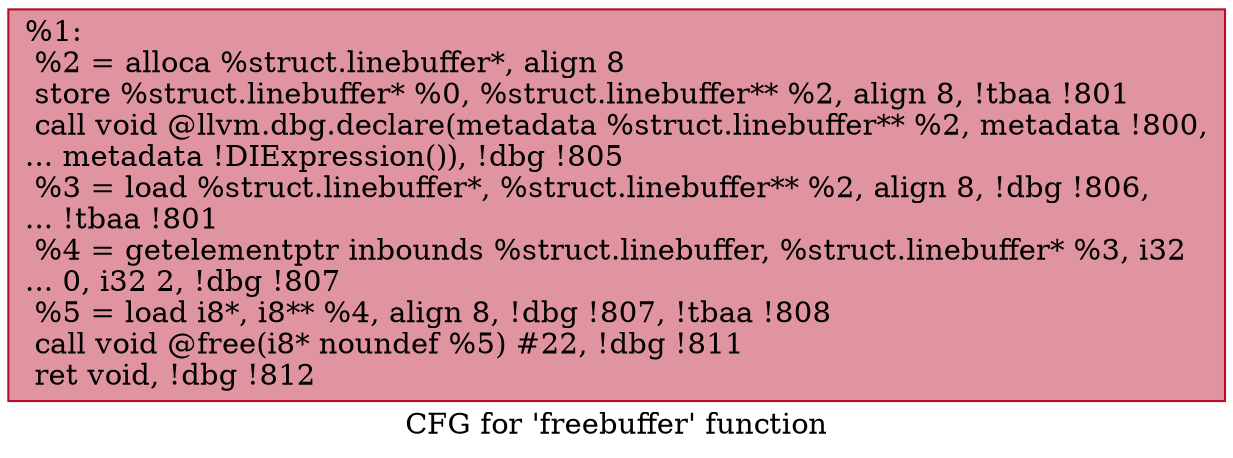 digraph "CFG for 'freebuffer' function" {
	label="CFG for 'freebuffer' function";

	Node0x9df100 [shape=record,color="#b70d28ff", style=filled, fillcolor="#b70d2870",label="{%1:\l  %2 = alloca %struct.linebuffer*, align 8\l  store %struct.linebuffer* %0, %struct.linebuffer** %2, align 8, !tbaa !801\l  call void @llvm.dbg.declare(metadata %struct.linebuffer** %2, metadata !800,\l... metadata !DIExpression()), !dbg !805\l  %3 = load %struct.linebuffer*, %struct.linebuffer** %2, align 8, !dbg !806,\l... !tbaa !801\l  %4 = getelementptr inbounds %struct.linebuffer, %struct.linebuffer* %3, i32\l... 0, i32 2, !dbg !807\l  %5 = load i8*, i8** %4, align 8, !dbg !807, !tbaa !808\l  call void @free(i8* noundef %5) #22, !dbg !811\l  ret void, !dbg !812\l}"];
}
